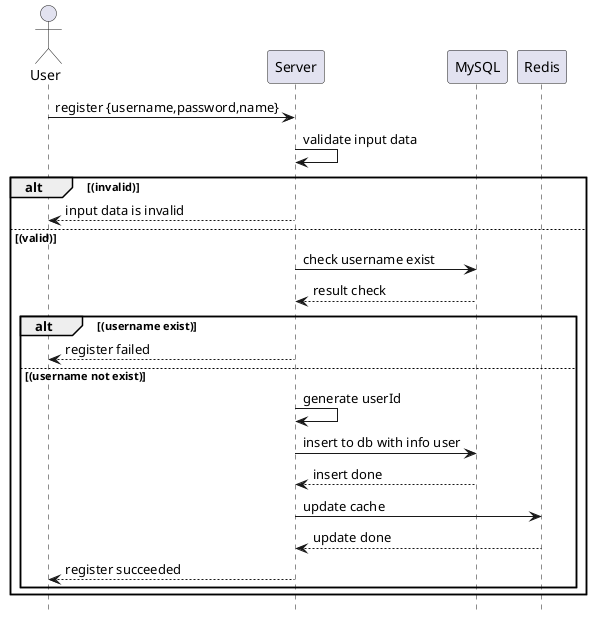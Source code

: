 @startuml register
    hide footbox
    actor "User"
    "User" -> "Server": register {username,password,name}
    "Server" -> "Server": validate input data
    alt (invalid)
    "Server" --> "User": input data is invalid
    else (valid)
    "Server" -> "MySQL": check username exist
    "MySQL" --> "Server": result check
    alt (username exist)
    "Server" --> "User": register failed
    else (username not exist)
    "Server" -> "Server": generate userId
    "Server" -> "MySQL": insert to db with info user
    "MySQL" --> "Server": insert done
    "Server" -> "Redis": update cache
    "Redis" --> "Server": update done
    "Server"--> "User": register succeeded
    end
   end
    

@enduml
